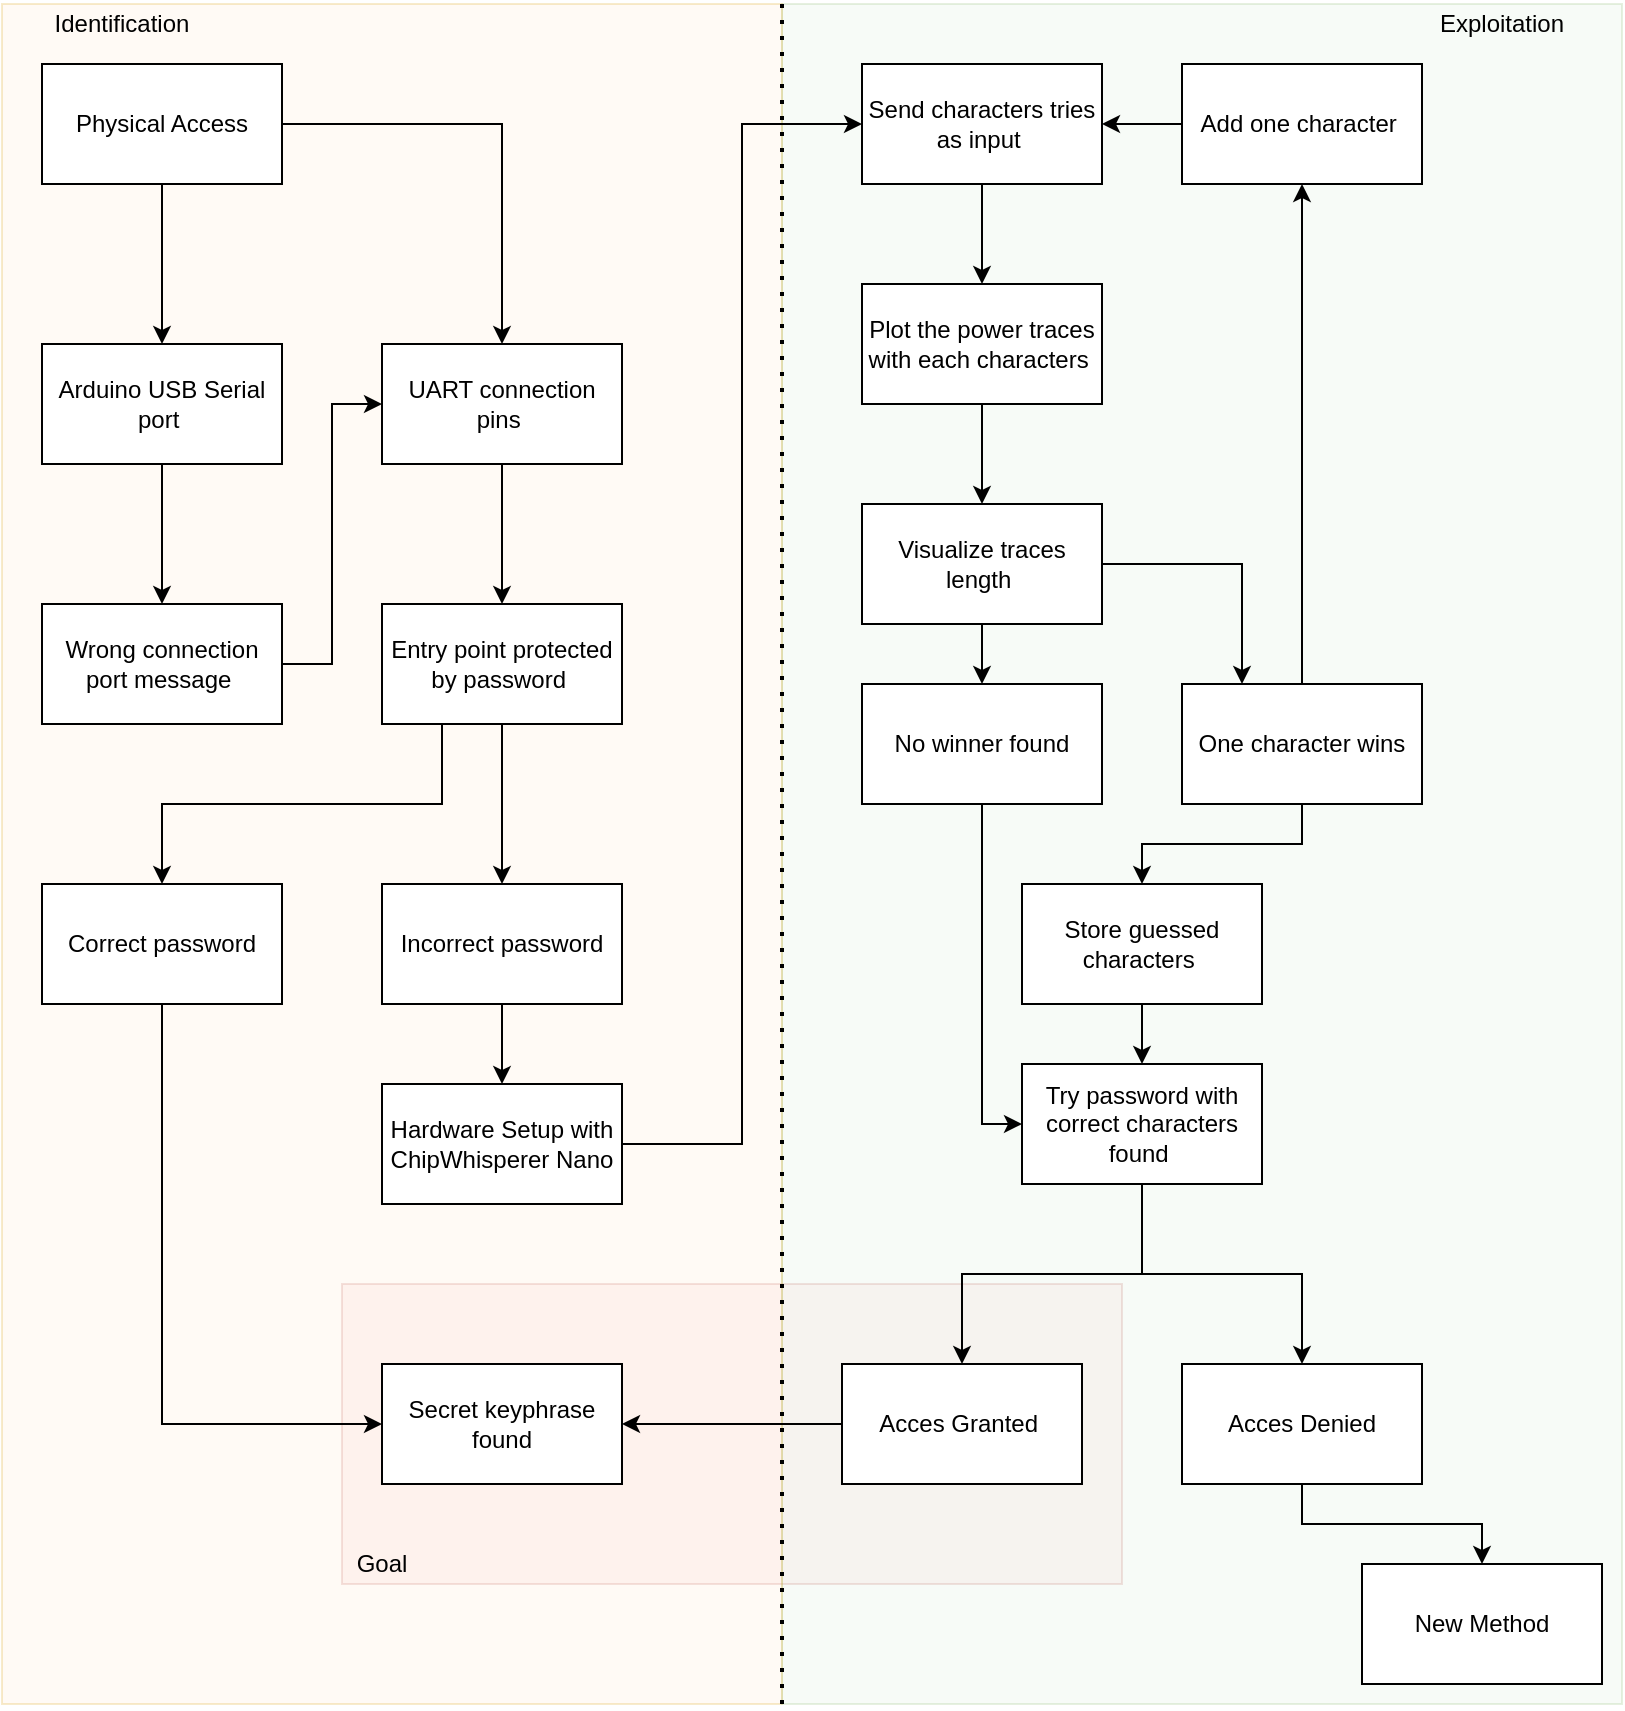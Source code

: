 <mxfile version="28.2.7">
  <diagram name="Page-1" id="w2IKEePQW3Ngnl3lo0G7">
    <mxGraphModel dx="1426" dy="777" grid="1" gridSize="10" guides="1" tooltips="1" connect="1" arrows="1" fold="1" page="1" pageScale="1" pageWidth="827" pageHeight="1169" math="0" shadow="0">
      <root>
        <mxCell id="0" />
        <mxCell id="1" parent="0" />
        <mxCell id="yrOSUpVqLaDDBDFLpaAM-51" value="" style="rounded=0;whiteSpace=wrap;html=1;fillColor=#f8cecc;strokeColor=#b85450;opacity=20;" vertex="1" parent="1">
          <mxGeometry x="180" y="680" width="390" height="150" as="geometry" />
        </mxCell>
        <mxCell id="yrOSUpVqLaDDBDFLpaAM-48" value="" style="rounded=0;whiteSpace=wrap;html=1;fillColor=#d5e8d4;strokeColor=#82b366;glass=0;opacity=20;" vertex="1" parent="1">
          <mxGeometry x="400" y="40" width="420" height="850" as="geometry" />
        </mxCell>
        <mxCell id="yrOSUpVqLaDDBDFLpaAM-47" value="" style="rounded=0;whiteSpace=wrap;html=1;fillColor=#ffe6cc;strokeColor=#d79b00;glass=0;opacity=20;" vertex="1" parent="1">
          <mxGeometry x="10" y="40" width="390" height="850" as="geometry" />
        </mxCell>
        <mxCell id="yrOSUpVqLaDDBDFLpaAM-7" style="edgeStyle=orthogonalEdgeStyle;rounded=0;orthogonalLoop=1;jettySize=auto;html=1;entryX=0.5;entryY=0;entryDx=0;entryDy=0;" edge="1" parent="1" source="yrOSUpVqLaDDBDFLpaAM-1" target="yrOSUpVqLaDDBDFLpaAM-2">
          <mxGeometry relative="1" as="geometry" />
        </mxCell>
        <mxCell id="yrOSUpVqLaDDBDFLpaAM-8" style="edgeStyle=orthogonalEdgeStyle;rounded=0;orthogonalLoop=1;jettySize=auto;html=1;entryX=0.5;entryY=0;entryDx=0;entryDy=0;" edge="1" parent="1" source="yrOSUpVqLaDDBDFLpaAM-1" target="yrOSUpVqLaDDBDFLpaAM-4">
          <mxGeometry relative="1" as="geometry" />
        </mxCell>
        <mxCell id="yrOSUpVqLaDDBDFLpaAM-1" value="Physical Access" style="rounded=0;whiteSpace=wrap;html=1;" vertex="1" parent="1">
          <mxGeometry x="30" y="70" width="120" height="60" as="geometry" />
        </mxCell>
        <mxCell id="yrOSUpVqLaDDBDFLpaAM-9" style="edgeStyle=orthogonalEdgeStyle;rounded=0;orthogonalLoop=1;jettySize=auto;html=1;entryX=0.5;entryY=0;entryDx=0;entryDy=0;" edge="1" parent="1" source="yrOSUpVqLaDDBDFLpaAM-2" target="yrOSUpVqLaDDBDFLpaAM-3">
          <mxGeometry relative="1" as="geometry" />
        </mxCell>
        <mxCell id="yrOSUpVqLaDDBDFLpaAM-2" value="Arduino USB Serial port&amp;nbsp;" style="rounded=0;whiteSpace=wrap;html=1;" vertex="1" parent="1">
          <mxGeometry x="30" y="210" width="120" height="60" as="geometry" />
        </mxCell>
        <mxCell id="yrOSUpVqLaDDBDFLpaAM-10" style="edgeStyle=orthogonalEdgeStyle;rounded=0;orthogonalLoop=1;jettySize=auto;html=1;entryX=0;entryY=0.5;entryDx=0;entryDy=0;" edge="1" parent="1" source="yrOSUpVqLaDDBDFLpaAM-3" target="yrOSUpVqLaDDBDFLpaAM-4">
          <mxGeometry relative="1" as="geometry" />
        </mxCell>
        <mxCell id="yrOSUpVqLaDDBDFLpaAM-3" value="Wrong connection port message&amp;nbsp;" style="rounded=0;whiteSpace=wrap;html=1;" vertex="1" parent="1">
          <mxGeometry x="30" y="340" width="120" height="60" as="geometry" />
        </mxCell>
        <mxCell id="yrOSUpVqLaDDBDFLpaAM-11" style="edgeStyle=orthogonalEdgeStyle;rounded=0;orthogonalLoop=1;jettySize=auto;html=1;entryX=0.5;entryY=0;entryDx=0;entryDy=0;" edge="1" parent="1" source="yrOSUpVqLaDDBDFLpaAM-4" target="yrOSUpVqLaDDBDFLpaAM-5">
          <mxGeometry relative="1" as="geometry" />
        </mxCell>
        <mxCell id="yrOSUpVqLaDDBDFLpaAM-4" value="UART connection pins&amp;nbsp;&lt;span style=&quot;color: rgba(0, 0, 0, 0); font-family: monospace; font-size: 0px; text-align: start; text-wrap-mode: nowrap;&quot;&gt;%3CmxGraphModel%3E%3Croot%3E%3CmxCell%20id%3D%220%22%2F%3E%3CmxCell%20id%3D%221%22%20parent%3D%220%22%2F%3E%3CmxCell%20id%3D%222%22%20value%3D%22Wrong%20connection%20port%20message%26amp%3Bnbsp%3B%22%20style%3D%22rounded%3D0%3BwhiteSpace%3Dwrap%3Bhtml%3D1%3B%22%20vertex%3D%221%22%20parent%3D%221%22%3E%3CmxGeometry%20x%3D%2230%22%20y%3D%22340%22%20width%3D%22120%22%20height%3D%2260%22%20as%3D%22geometry%22%2F%3E%3C%2FmxCell%3E%3C%2Froot%3E%3C%2FmxGraphModel%3E&lt;/span&gt;" style="rounded=0;whiteSpace=wrap;html=1;" vertex="1" parent="1">
          <mxGeometry x="200" y="210" width="120" height="60" as="geometry" />
        </mxCell>
        <mxCell id="yrOSUpVqLaDDBDFLpaAM-40" style="edgeStyle=orthogonalEdgeStyle;rounded=0;orthogonalLoop=1;jettySize=auto;html=1;entryX=0.5;entryY=0;entryDx=0;entryDy=0;exitX=0.5;exitY=1;exitDx=0;exitDy=0;" edge="1" parent="1" source="yrOSUpVqLaDDBDFLpaAM-5" target="yrOSUpVqLaDDBDFLpaAM-39">
          <mxGeometry relative="1" as="geometry" />
        </mxCell>
        <mxCell id="yrOSUpVqLaDDBDFLpaAM-42" style="edgeStyle=orthogonalEdgeStyle;rounded=0;orthogonalLoop=1;jettySize=auto;html=1;exitX=0.25;exitY=1;exitDx=0;exitDy=0;entryX=0.5;entryY=0;entryDx=0;entryDy=0;" edge="1" parent="1" source="yrOSUpVqLaDDBDFLpaAM-5" target="yrOSUpVqLaDDBDFLpaAM-38">
          <mxGeometry relative="1" as="geometry" />
        </mxCell>
        <mxCell id="yrOSUpVqLaDDBDFLpaAM-5" value="Entry point protected by password&amp;nbsp;" style="rounded=0;whiteSpace=wrap;html=1;" vertex="1" parent="1">
          <mxGeometry x="200" y="340" width="120" height="60" as="geometry" />
        </mxCell>
        <mxCell id="yrOSUpVqLaDDBDFLpaAM-45" style="edgeStyle=orthogonalEdgeStyle;rounded=0;orthogonalLoop=1;jettySize=auto;html=1;entryX=0;entryY=0.5;entryDx=0;entryDy=0;" edge="1" parent="1" source="yrOSUpVqLaDDBDFLpaAM-6" target="yrOSUpVqLaDDBDFLpaAM-13">
          <mxGeometry relative="1" as="geometry" />
        </mxCell>
        <mxCell id="yrOSUpVqLaDDBDFLpaAM-6" value="Hardware Setup with ChipWhisperer Nano" style="rounded=0;whiteSpace=wrap;html=1;" vertex="1" parent="1">
          <mxGeometry x="200" y="580" width="120" height="60" as="geometry" />
        </mxCell>
        <mxCell id="yrOSUpVqLaDDBDFLpaAM-21" style="edgeStyle=orthogonalEdgeStyle;rounded=0;orthogonalLoop=1;jettySize=auto;html=1;entryX=0.5;entryY=0;entryDx=0;entryDy=0;" edge="1" parent="1" source="yrOSUpVqLaDDBDFLpaAM-13" target="yrOSUpVqLaDDBDFLpaAM-14">
          <mxGeometry relative="1" as="geometry" />
        </mxCell>
        <mxCell id="yrOSUpVqLaDDBDFLpaAM-13" value="Send characters tries as input&amp;nbsp;" style="rounded=0;whiteSpace=wrap;html=1;" vertex="1" parent="1">
          <mxGeometry x="440" y="70" width="120" height="60" as="geometry" />
        </mxCell>
        <mxCell id="yrOSUpVqLaDDBDFLpaAM-22" style="edgeStyle=orthogonalEdgeStyle;rounded=0;orthogonalLoop=1;jettySize=auto;html=1;entryX=0.5;entryY=0;entryDx=0;entryDy=0;" edge="1" parent="1" source="yrOSUpVqLaDDBDFLpaAM-14" target="yrOSUpVqLaDDBDFLpaAM-15">
          <mxGeometry relative="1" as="geometry" />
        </mxCell>
        <mxCell id="yrOSUpVqLaDDBDFLpaAM-14" value="Plot the power traces with each characters&amp;nbsp;" style="rounded=0;whiteSpace=wrap;html=1;" vertex="1" parent="1">
          <mxGeometry x="440" y="180" width="120" height="60" as="geometry" />
        </mxCell>
        <mxCell id="yrOSUpVqLaDDBDFLpaAM-23" style="edgeStyle=orthogonalEdgeStyle;rounded=0;orthogonalLoop=1;jettySize=auto;html=1;entryX=0.5;entryY=0;entryDx=0;entryDy=0;" edge="1" parent="1" source="yrOSUpVqLaDDBDFLpaAM-15" target="yrOSUpVqLaDDBDFLpaAM-18">
          <mxGeometry relative="1" as="geometry" />
        </mxCell>
        <mxCell id="yrOSUpVqLaDDBDFLpaAM-24" style="edgeStyle=orthogonalEdgeStyle;rounded=0;orthogonalLoop=1;jettySize=auto;html=1;entryX=0.25;entryY=0;entryDx=0;entryDy=0;" edge="1" parent="1" source="yrOSUpVqLaDDBDFLpaAM-15" target="yrOSUpVqLaDDBDFLpaAM-17">
          <mxGeometry relative="1" as="geometry" />
        </mxCell>
        <mxCell id="yrOSUpVqLaDDBDFLpaAM-15" value="Visualize traces length&amp;nbsp;" style="rounded=0;whiteSpace=wrap;html=1;" vertex="1" parent="1">
          <mxGeometry x="440" y="290" width="120" height="60" as="geometry" />
        </mxCell>
        <mxCell id="yrOSUpVqLaDDBDFLpaAM-32" style="edgeStyle=orthogonalEdgeStyle;rounded=0;orthogonalLoop=1;jettySize=auto;html=1;entryX=0.5;entryY=0;entryDx=0;entryDy=0;" edge="1" parent="1" source="yrOSUpVqLaDDBDFLpaAM-16" target="yrOSUpVqLaDDBDFLpaAM-29">
          <mxGeometry relative="1" as="geometry" />
        </mxCell>
        <mxCell id="yrOSUpVqLaDDBDFLpaAM-33" style="edgeStyle=orthogonalEdgeStyle;rounded=0;orthogonalLoop=1;jettySize=auto;html=1;exitX=0.5;exitY=1;exitDx=0;exitDy=0;entryX=0.5;entryY=0;entryDx=0;entryDy=0;" edge="1" parent="1" source="yrOSUpVqLaDDBDFLpaAM-16" target="yrOSUpVqLaDDBDFLpaAM-30">
          <mxGeometry relative="1" as="geometry" />
        </mxCell>
        <mxCell id="yrOSUpVqLaDDBDFLpaAM-16" value="Try password with correct characters found&amp;nbsp;" style="rounded=0;whiteSpace=wrap;html=1;" vertex="1" parent="1">
          <mxGeometry x="520" y="570" width="120" height="60" as="geometry" />
        </mxCell>
        <mxCell id="yrOSUpVqLaDDBDFLpaAM-25" style="edgeStyle=orthogonalEdgeStyle;rounded=0;orthogonalLoop=1;jettySize=auto;html=1;entryX=0.5;entryY=1;entryDx=0;entryDy=0;" edge="1" parent="1" source="yrOSUpVqLaDDBDFLpaAM-17" target="yrOSUpVqLaDDBDFLpaAM-19">
          <mxGeometry relative="1" as="geometry" />
        </mxCell>
        <mxCell id="yrOSUpVqLaDDBDFLpaAM-28" style="edgeStyle=orthogonalEdgeStyle;rounded=0;orthogonalLoop=1;jettySize=auto;html=1;" edge="1" parent="1" source="yrOSUpVqLaDDBDFLpaAM-17" target="yrOSUpVqLaDDBDFLpaAM-20">
          <mxGeometry relative="1" as="geometry" />
        </mxCell>
        <mxCell id="yrOSUpVqLaDDBDFLpaAM-17" value="One character wins" style="rounded=0;whiteSpace=wrap;html=1;" vertex="1" parent="1">
          <mxGeometry x="600" y="380" width="120" height="60" as="geometry" />
        </mxCell>
        <mxCell id="yrOSUpVqLaDDBDFLpaAM-26" style="edgeStyle=orthogonalEdgeStyle;rounded=0;orthogonalLoop=1;jettySize=auto;html=1;entryX=0;entryY=0.5;entryDx=0;entryDy=0;" edge="1" parent="1" source="yrOSUpVqLaDDBDFLpaAM-18" target="yrOSUpVqLaDDBDFLpaAM-16">
          <mxGeometry relative="1" as="geometry" />
        </mxCell>
        <mxCell id="yrOSUpVqLaDDBDFLpaAM-18" value="No winner found" style="rounded=0;whiteSpace=wrap;html=1;" vertex="1" parent="1">
          <mxGeometry x="440" y="380" width="120" height="60" as="geometry" />
        </mxCell>
        <mxCell id="yrOSUpVqLaDDBDFLpaAM-53" style="edgeStyle=orthogonalEdgeStyle;rounded=0;orthogonalLoop=1;jettySize=auto;html=1;exitX=0;exitY=0.5;exitDx=0;exitDy=0;entryX=1;entryY=0.5;entryDx=0;entryDy=0;" edge="1" parent="1" source="yrOSUpVqLaDDBDFLpaAM-19" target="yrOSUpVqLaDDBDFLpaAM-13">
          <mxGeometry relative="1" as="geometry" />
        </mxCell>
        <mxCell id="yrOSUpVqLaDDBDFLpaAM-19" value="Add one character&amp;nbsp;" style="rounded=0;whiteSpace=wrap;html=1;" vertex="1" parent="1">
          <mxGeometry x="600" y="70" width="120" height="60" as="geometry" />
        </mxCell>
        <mxCell id="yrOSUpVqLaDDBDFLpaAM-27" style="edgeStyle=orthogonalEdgeStyle;rounded=0;orthogonalLoop=1;jettySize=auto;html=1;entryX=0.5;entryY=0;entryDx=0;entryDy=0;" edge="1" parent="1" source="yrOSUpVqLaDDBDFLpaAM-20" target="yrOSUpVqLaDDBDFLpaAM-16">
          <mxGeometry relative="1" as="geometry" />
        </mxCell>
        <mxCell id="yrOSUpVqLaDDBDFLpaAM-20" value="Store guessed characters&amp;nbsp;" style="rounded=0;whiteSpace=wrap;html=1;" vertex="1" parent="1">
          <mxGeometry x="520" y="480" width="120" height="60" as="geometry" />
        </mxCell>
        <mxCell id="yrOSUpVqLaDDBDFLpaAM-37" style="edgeStyle=orthogonalEdgeStyle;rounded=0;orthogonalLoop=1;jettySize=auto;html=1;entryX=1;entryY=0.5;entryDx=0;entryDy=0;" edge="1" parent="1" source="yrOSUpVqLaDDBDFLpaAM-29" target="yrOSUpVqLaDDBDFLpaAM-36">
          <mxGeometry relative="1" as="geometry" />
        </mxCell>
        <mxCell id="yrOSUpVqLaDDBDFLpaAM-29" value="Acces Granted&amp;nbsp;" style="rounded=0;whiteSpace=wrap;html=1;" vertex="1" parent="1">
          <mxGeometry x="430" y="720" width="120" height="60" as="geometry" />
        </mxCell>
        <mxCell id="yrOSUpVqLaDDBDFLpaAM-35" style="edgeStyle=orthogonalEdgeStyle;rounded=0;orthogonalLoop=1;jettySize=auto;html=1;entryX=0.5;entryY=0;entryDx=0;entryDy=0;" edge="1" parent="1" source="yrOSUpVqLaDDBDFLpaAM-30" target="yrOSUpVqLaDDBDFLpaAM-34">
          <mxGeometry relative="1" as="geometry" />
        </mxCell>
        <mxCell id="yrOSUpVqLaDDBDFLpaAM-30" value="Acces Denied" style="rounded=0;whiteSpace=wrap;html=1;" vertex="1" parent="1">
          <mxGeometry x="600" y="720" width="120" height="60" as="geometry" />
        </mxCell>
        <mxCell id="yrOSUpVqLaDDBDFLpaAM-34" value="New Method" style="rounded=0;whiteSpace=wrap;html=1;" vertex="1" parent="1">
          <mxGeometry x="690" y="820" width="120" height="60" as="geometry" />
        </mxCell>
        <mxCell id="yrOSUpVqLaDDBDFLpaAM-36" value="Secret keyphrase found" style="rounded=0;whiteSpace=wrap;html=1;" vertex="1" parent="1">
          <mxGeometry x="200" y="720" width="120" height="60" as="geometry" />
        </mxCell>
        <mxCell id="yrOSUpVqLaDDBDFLpaAM-44" style="edgeStyle=orthogonalEdgeStyle;rounded=0;orthogonalLoop=1;jettySize=auto;html=1;entryX=0;entryY=0.5;entryDx=0;entryDy=0;exitX=0.5;exitY=1;exitDx=0;exitDy=0;" edge="1" parent="1" source="yrOSUpVqLaDDBDFLpaAM-38" target="yrOSUpVqLaDDBDFLpaAM-36">
          <mxGeometry relative="1" as="geometry">
            <mxPoint x="90" y="700" as="targetPoint" />
          </mxGeometry>
        </mxCell>
        <mxCell id="yrOSUpVqLaDDBDFLpaAM-38" value="Correct password" style="rounded=0;whiteSpace=wrap;html=1;" vertex="1" parent="1">
          <mxGeometry x="30" y="480" width="120" height="60" as="geometry" />
        </mxCell>
        <mxCell id="yrOSUpVqLaDDBDFLpaAM-43" style="edgeStyle=orthogonalEdgeStyle;rounded=0;orthogonalLoop=1;jettySize=auto;html=1;entryX=0.5;entryY=0;entryDx=0;entryDy=0;" edge="1" parent="1" source="yrOSUpVqLaDDBDFLpaAM-39" target="yrOSUpVqLaDDBDFLpaAM-6">
          <mxGeometry relative="1" as="geometry" />
        </mxCell>
        <mxCell id="yrOSUpVqLaDDBDFLpaAM-39" value="Incorrect password" style="rounded=0;whiteSpace=wrap;html=1;" vertex="1" parent="1">
          <mxGeometry x="200" y="480" width="120" height="60" as="geometry" />
        </mxCell>
        <mxCell id="yrOSUpVqLaDDBDFLpaAM-46" value="" style="endArrow=none;dashed=1;html=1;dashPattern=1 3;strokeWidth=2;rounded=0;entryX=1;entryY=0;entryDx=0;entryDy=0;exitX=1;exitY=1;exitDx=0;exitDy=0;" edge="1" parent="1" source="yrOSUpVqLaDDBDFLpaAM-47" target="yrOSUpVqLaDDBDFLpaAM-47">
          <mxGeometry width="50" height="50" relative="1" as="geometry">
            <mxPoint x="400" y="780" as="sourcePoint" />
            <mxPoint x="400" y="80" as="targetPoint" />
          </mxGeometry>
        </mxCell>
        <mxCell id="yrOSUpVqLaDDBDFLpaAM-49" value="Identification" style="rounded=0;whiteSpace=wrap;html=1;fillColor=none;strokeColor=none;" vertex="1" parent="1">
          <mxGeometry x="10" y="40" width="120" height="20" as="geometry" />
        </mxCell>
        <mxCell id="yrOSUpVqLaDDBDFLpaAM-50" value="Exploitation" style="rounded=0;whiteSpace=wrap;html=1;fillColor=none;strokeColor=none;" vertex="1" parent="1">
          <mxGeometry x="700" y="40" width="120" height="20" as="geometry" />
        </mxCell>
        <mxCell id="yrOSUpVqLaDDBDFLpaAM-52" value="Goal" style="rounded=0;whiteSpace=wrap;html=1;fillColor=none;strokeColor=none;" vertex="1" parent="1">
          <mxGeometry x="140" y="810" width="120" height="20" as="geometry" />
        </mxCell>
      </root>
    </mxGraphModel>
  </diagram>
</mxfile>

